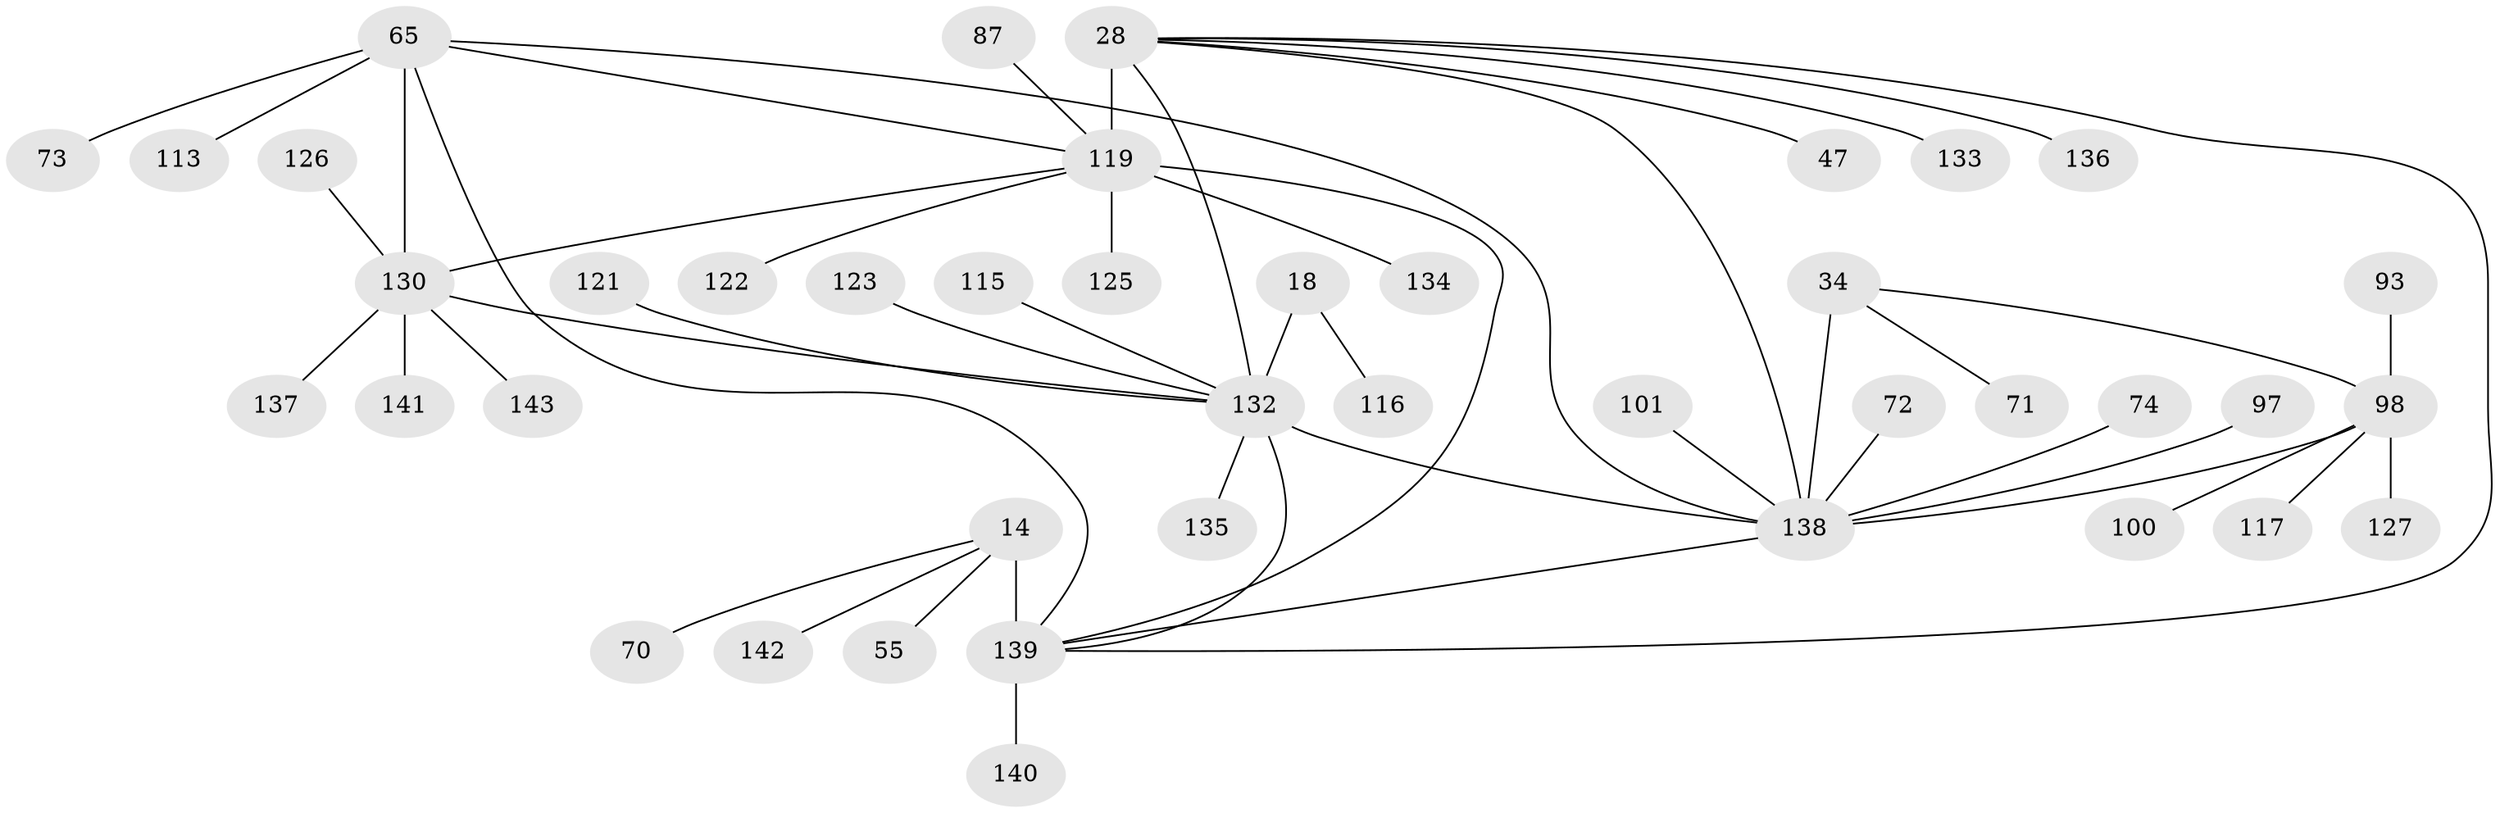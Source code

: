 // original degree distribution, {7: 0.03496503496503497, 8: 0.055944055944055944, 13: 0.02097902097902098, 9: 0.055944055944055944, 11: 0.03496503496503497, 10: 0.013986013986013986, 16: 0.006993006993006993, 12: 0.006993006993006993, 6: 0.013986013986013986, 1: 0.5944055944055944, 3: 0.04195804195804196, 2: 0.11888111888111888}
// Generated by graph-tools (version 1.1) at 2025/57/03/04/25 21:57:39]
// undirected, 42 vertices, 50 edges
graph export_dot {
graph [start="1"]
  node [color=gray90,style=filled];
  14 [super="+8"];
  18 [super="+17"];
  28 [super="+27"];
  34 [super="+31"];
  47;
  55;
  65 [super="+6"];
  70;
  71;
  72 [super="+39"];
  73;
  74;
  87;
  93;
  97 [super="+90"];
  98 [super="+32+36+62"];
  100;
  101;
  113;
  115;
  116;
  117;
  119 [super="+75+26+85+23+41"];
  121;
  122 [super="+42"];
  123 [super="+104"];
  125;
  126;
  127;
  130 [super="+7+57+69+77+81+88+102+105+120+124+4"];
  132 [super="+99+106+108"];
  133 [super="+107"];
  134;
  135;
  136;
  137 [super="+46"];
  138 [super="+110+35+40+58+59+64"];
  139 [super="+83+131+76+82+103+11+53+63+67+91+95+109+112+114+128+129"];
  140 [super="+54"];
  141;
  142;
  143 [super="+45+118"];
  14 -- 70;
  14 -- 142;
  14 -- 55;
  14 -- 139 [weight=10];
  18 -- 116;
  18 -- 132 [weight=10];
  28 -- 47;
  28 -- 138 [weight=2];
  28 -- 133;
  28 -- 136;
  28 -- 139;
  28 -- 119 [weight=12];
  28 -- 132 [weight=3];
  34 -- 71;
  34 -- 138 [weight=7];
  34 -- 98 [weight=4];
  65 -- 130 [weight=12];
  65 -- 73;
  65 -- 138;
  65 -- 139;
  65 -- 113;
  65 -- 119;
  72 -- 138;
  74 -- 138;
  87 -- 119;
  93 -- 98;
  97 -- 138;
  98 -- 100;
  98 -- 138 [weight=6];
  98 -- 117;
  98 -- 127;
  101 -- 138;
  115 -- 132;
  119 -- 139;
  119 -- 125;
  119 -- 134;
  119 -- 122;
  119 -- 130;
  121 -- 132;
  123 -- 132;
  126 -- 130;
  130 -- 137;
  130 -- 141;
  130 -- 143;
  130 -- 132;
  132 -- 135;
  132 -- 138 [weight=2];
  132 -- 139;
  138 -- 139 [weight=2];
  139 -- 140;
}
